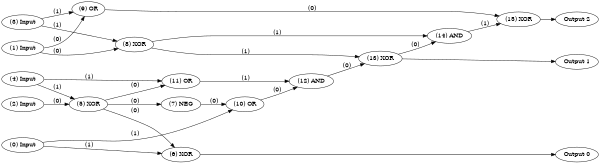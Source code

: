 digraph NeuralNetwork {
rankdir=LR;
size="4,3";
center = true;
node0 [label="(0) Input", color=black, labelfontcolor=black, fontcolor=black];
node1 [label="(1) Input", color=black, labelfontcolor=black, fontcolor=black];
node2 [label="(2) Input", color=black, labelfontcolor=black, fontcolor=black];
node3 [label="(3) Input", color=black, labelfontcolor=black, fontcolor=black];
node4 [label="(4) Input", color=black, labelfontcolor=black, fontcolor=black];
node5 [label="(5) XOR", color=black, labelfontcolor=black, fontcolor=black];
node2 -> node5 [label=" (0)", labelfontcolor=black, fontcolor=black, bold=true, color=black];
node4 -> node5 [label=" (1)", labelfontcolor=black, fontcolor=black, bold=true, color=black];
node6 [label="(6) XOR", color=black, labelfontcolor=black, fontcolor=black];
node5 -> node6 [label=" (0)", labelfontcolor=black, fontcolor=black, bold=true, color=black];
node0 -> node6 [label=" (1)", labelfontcolor=black, fontcolor=black, bold=true, color=black];
node7 [label="(7) NEG", color=black, labelfontcolor=black, fontcolor=black];
node5 -> node7 [label=" (0)", labelfontcolor=black, fontcolor=black, bold=true, color=black];
node8 [label="(8) XOR", color=black, labelfontcolor=black, fontcolor=black];
node1 -> node8 [label=" (0)", labelfontcolor=black, fontcolor=black, bold=true, color=black];
node3 -> node8 [label=" (1)", labelfontcolor=black, fontcolor=black, bold=true, color=black];
node9 [label="(9) OR", color=black, labelfontcolor=black, fontcolor=black];
node1 -> node9 [label=" (0)", labelfontcolor=black, fontcolor=black, bold=true, color=black];
node3 -> node9 [label=" (1)", labelfontcolor=black, fontcolor=black, bold=true, color=black];
node10 [label="(10) OR", color=black, labelfontcolor=black, fontcolor=black];
node7 -> node10 [label=" (0)", labelfontcolor=black, fontcolor=black, bold=true, color=black];
node0 -> node10 [label=" (1)", labelfontcolor=black, fontcolor=black, bold=true, color=black];
node11 [label="(11) OR", color=black, labelfontcolor=black, fontcolor=black];
node5 -> node11 [label=" (0)", labelfontcolor=black, fontcolor=black, bold=true, color=black];
node4 -> node11 [label=" (1)", labelfontcolor=black, fontcolor=black, bold=true, color=black];
node12 [label="(12) AND", color=black, labelfontcolor=black, fontcolor=black];
node10 -> node12 [label=" (0)", labelfontcolor=black, fontcolor=black, bold=true, color=black];
node11 -> node12 [label=" (1)", labelfontcolor=black, fontcolor=black, bold=true, color=black];
node13 [label="(13) XOR", color=black, labelfontcolor=black, fontcolor=black];
node12 -> node13 [label=" (0)", labelfontcolor=black, fontcolor=black, bold=true, color=black];
node8 -> node13 [label=" (1)", labelfontcolor=black, fontcolor=black, bold=true, color=black];
node14 [label="(14) AND", color=black, labelfontcolor=black, fontcolor=black];
node13 -> node14 [label=" (0)", labelfontcolor=black, fontcolor=black, bold=true, color=black];
node8 -> node14 [label=" (1)", labelfontcolor=black, fontcolor=black, bold=true, color=black];
node15 [label="(15) XOR", color=black, labelfontcolor=black, fontcolor=black];
node9 -> node15 [label=" (0)", labelfontcolor=black, fontcolor=black, bold=true, color=black];
node14 -> node15 [label=" (1)", labelfontcolor=black, fontcolor=black, bold=true, color=black];
node16 [label="Output 0", color=black, labelfontcolor=black, fontcolor=black];
node6 -> node16 [labelfontcolor=black, fontcolor=black, bold=true, color=black];
node17 [label="Output 1", color=black, labelfontcolor=black, fontcolor=black];
node13 -> node17 [labelfontcolor=black, fontcolor=black, bold=true, color=black];
node18 [label="Output 2", color=black, labelfontcolor=black, fontcolor=black];
node15 -> node18 [labelfontcolor=black, fontcolor=black, bold=true, color=black];
{ rank = source; "node0"; "node1"; "node2"; "node3"; "node4"; }
{ rank = max;"node16";"node17";"node18"; }
}